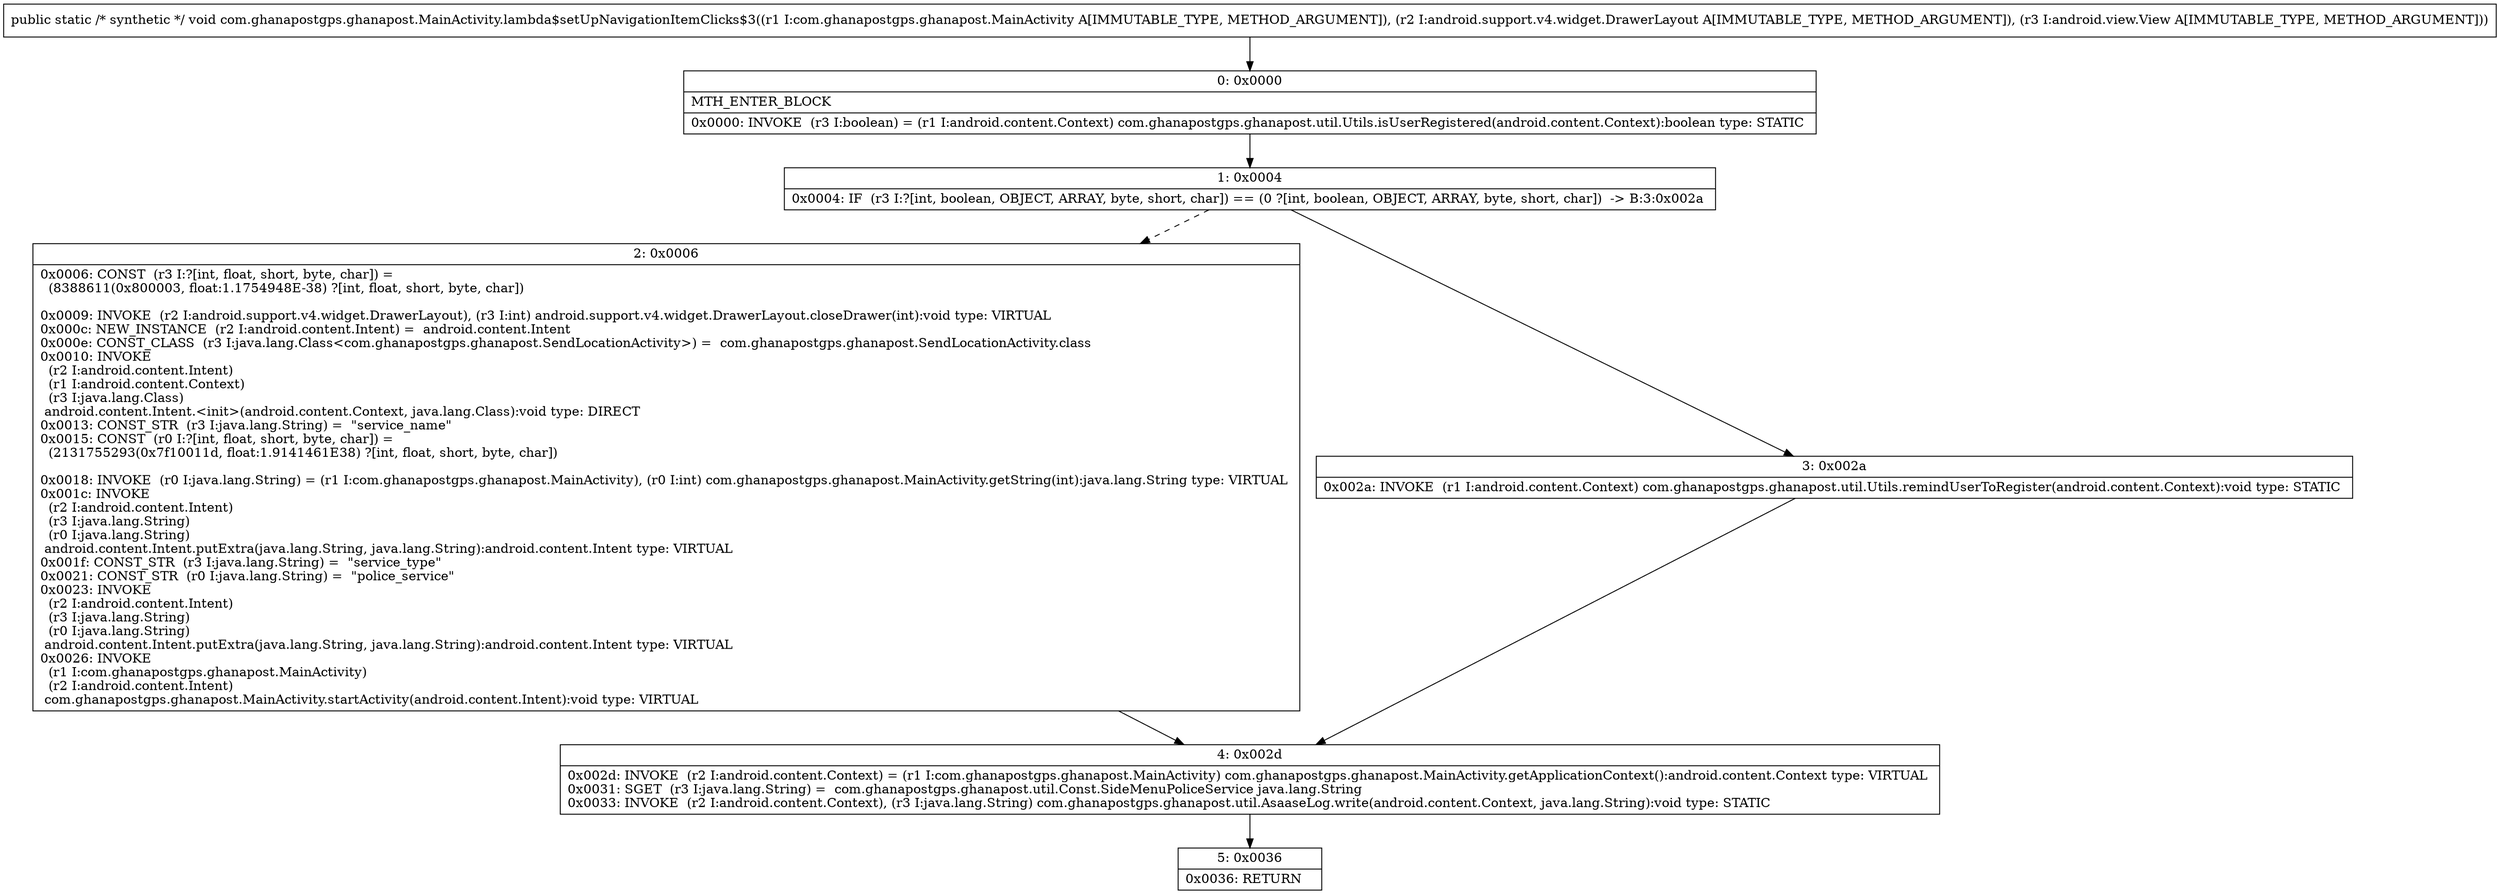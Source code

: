 digraph "CFG forcom.ghanapostgps.ghanapost.MainActivity.lambda$setUpNavigationItemClicks$3(Lcom\/ghanapostgps\/ghanapost\/MainActivity;Landroid\/support\/v4\/widget\/DrawerLayout;Landroid\/view\/View;)V" {
Node_0 [shape=record,label="{0\:\ 0x0000|MTH_ENTER_BLOCK\l|0x0000: INVOKE  (r3 I:boolean) = (r1 I:android.content.Context) com.ghanapostgps.ghanapost.util.Utils.isUserRegistered(android.content.Context):boolean type: STATIC \l}"];
Node_1 [shape=record,label="{1\:\ 0x0004|0x0004: IF  (r3 I:?[int, boolean, OBJECT, ARRAY, byte, short, char]) == (0 ?[int, boolean, OBJECT, ARRAY, byte, short, char])  \-\> B:3:0x002a \l}"];
Node_2 [shape=record,label="{2\:\ 0x0006|0x0006: CONST  (r3 I:?[int, float, short, byte, char]) = \l  (8388611(0x800003, float:1.1754948E\-38) ?[int, float, short, byte, char])\l \l0x0009: INVOKE  (r2 I:android.support.v4.widget.DrawerLayout), (r3 I:int) android.support.v4.widget.DrawerLayout.closeDrawer(int):void type: VIRTUAL \l0x000c: NEW_INSTANCE  (r2 I:android.content.Intent) =  android.content.Intent \l0x000e: CONST_CLASS  (r3 I:java.lang.Class\<com.ghanapostgps.ghanapost.SendLocationActivity\>) =  com.ghanapostgps.ghanapost.SendLocationActivity.class \l0x0010: INVOKE  \l  (r2 I:android.content.Intent)\l  (r1 I:android.content.Context)\l  (r3 I:java.lang.Class)\l android.content.Intent.\<init\>(android.content.Context, java.lang.Class):void type: DIRECT \l0x0013: CONST_STR  (r3 I:java.lang.String) =  \"service_name\" \l0x0015: CONST  (r0 I:?[int, float, short, byte, char]) = \l  (2131755293(0x7f10011d, float:1.9141461E38) ?[int, float, short, byte, char])\l \l0x0018: INVOKE  (r0 I:java.lang.String) = (r1 I:com.ghanapostgps.ghanapost.MainActivity), (r0 I:int) com.ghanapostgps.ghanapost.MainActivity.getString(int):java.lang.String type: VIRTUAL \l0x001c: INVOKE  \l  (r2 I:android.content.Intent)\l  (r3 I:java.lang.String)\l  (r0 I:java.lang.String)\l android.content.Intent.putExtra(java.lang.String, java.lang.String):android.content.Intent type: VIRTUAL \l0x001f: CONST_STR  (r3 I:java.lang.String) =  \"service_type\" \l0x0021: CONST_STR  (r0 I:java.lang.String) =  \"police_service\" \l0x0023: INVOKE  \l  (r2 I:android.content.Intent)\l  (r3 I:java.lang.String)\l  (r0 I:java.lang.String)\l android.content.Intent.putExtra(java.lang.String, java.lang.String):android.content.Intent type: VIRTUAL \l0x0026: INVOKE  \l  (r1 I:com.ghanapostgps.ghanapost.MainActivity)\l  (r2 I:android.content.Intent)\l com.ghanapostgps.ghanapost.MainActivity.startActivity(android.content.Intent):void type: VIRTUAL \l}"];
Node_3 [shape=record,label="{3\:\ 0x002a|0x002a: INVOKE  (r1 I:android.content.Context) com.ghanapostgps.ghanapost.util.Utils.remindUserToRegister(android.content.Context):void type: STATIC \l}"];
Node_4 [shape=record,label="{4\:\ 0x002d|0x002d: INVOKE  (r2 I:android.content.Context) = (r1 I:com.ghanapostgps.ghanapost.MainActivity) com.ghanapostgps.ghanapost.MainActivity.getApplicationContext():android.content.Context type: VIRTUAL \l0x0031: SGET  (r3 I:java.lang.String) =  com.ghanapostgps.ghanapost.util.Const.SideMenuPoliceService java.lang.String \l0x0033: INVOKE  (r2 I:android.content.Context), (r3 I:java.lang.String) com.ghanapostgps.ghanapost.util.AsaaseLog.write(android.content.Context, java.lang.String):void type: STATIC \l}"];
Node_5 [shape=record,label="{5\:\ 0x0036|0x0036: RETURN   \l}"];
MethodNode[shape=record,label="{public static \/* synthetic *\/ void com.ghanapostgps.ghanapost.MainActivity.lambda$setUpNavigationItemClicks$3((r1 I:com.ghanapostgps.ghanapost.MainActivity A[IMMUTABLE_TYPE, METHOD_ARGUMENT]), (r2 I:android.support.v4.widget.DrawerLayout A[IMMUTABLE_TYPE, METHOD_ARGUMENT]), (r3 I:android.view.View A[IMMUTABLE_TYPE, METHOD_ARGUMENT])) }"];
MethodNode -> Node_0;
Node_0 -> Node_1;
Node_1 -> Node_2[style=dashed];
Node_1 -> Node_3;
Node_2 -> Node_4;
Node_3 -> Node_4;
Node_4 -> Node_5;
}

